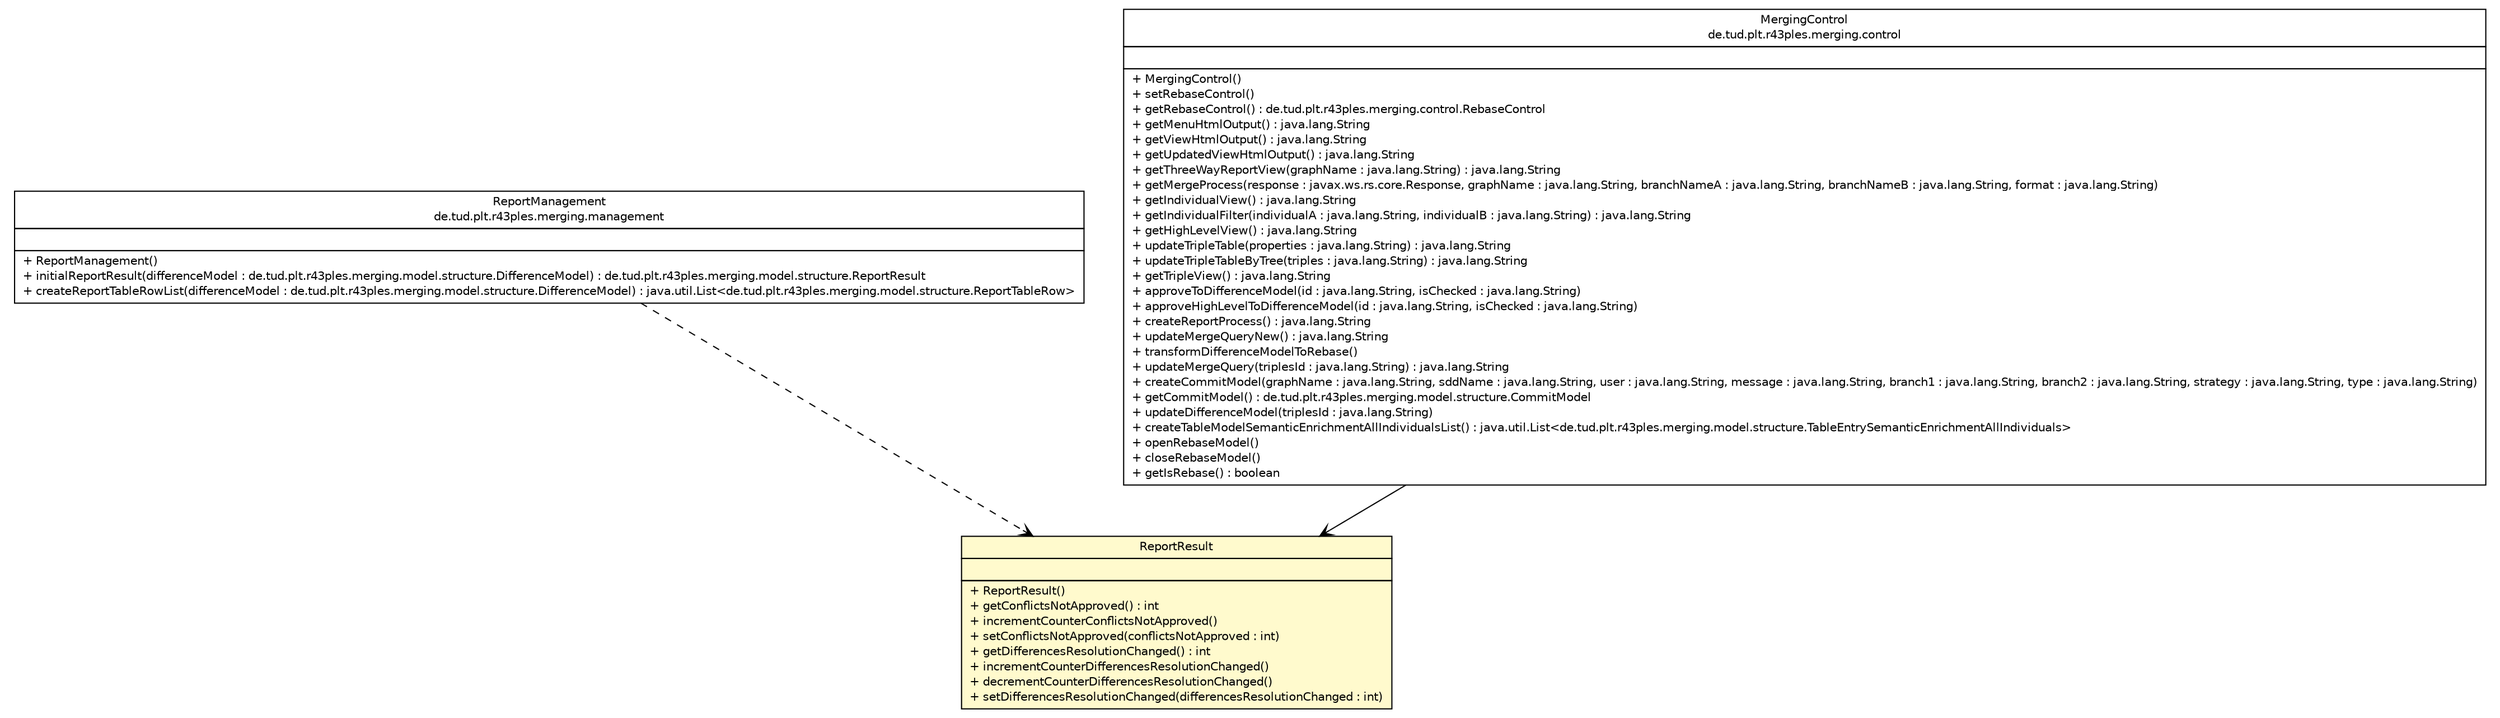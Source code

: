#!/usr/local/bin/dot
#
# Class diagram 
# Generated by UMLGraph version R5_6-24-gf6e263 (http://www.umlgraph.org/)
#

digraph G {
	edge [fontname="Helvetica",fontsize=10,labelfontname="Helvetica",labelfontsize=10];
	node [fontname="Helvetica",fontsize=10,shape=plaintext];
	nodesep=0.25;
	ranksep=0.5;
	// de.tud.plt.r43ples.merging.model.structure.ReportResult
	c4394 [label=<<table title="de.tud.plt.r43ples.merging.model.structure.ReportResult" border="0" cellborder="1" cellspacing="0" cellpadding="2" port="p" bgcolor="lemonChiffon" href="./ReportResult.html">
		<tr><td><table border="0" cellspacing="0" cellpadding="1">
<tr><td align="center" balign="center"> ReportResult </td></tr>
		</table></td></tr>
		<tr><td><table border="0" cellspacing="0" cellpadding="1">
<tr><td align="left" balign="left">  </td></tr>
		</table></td></tr>
		<tr><td><table border="0" cellspacing="0" cellpadding="1">
<tr><td align="left" balign="left"> + ReportResult() </td></tr>
<tr><td align="left" balign="left"> + getConflictsNotApproved() : int </td></tr>
<tr><td align="left" balign="left"> + incrementCounterConflictsNotApproved() </td></tr>
<tr><td align="left" balign="left"> + setConflictsNotApproved(conflictsNotApproved : int) </td></tr>
<tr><td align="left" balign="left"> + getDifferencesResolutionChanged() : int </td></tr>
<tr><td align="left" balign="left"> + incrementCounterDifferencesResolutionChanged() </td></tr>
<tr><td align="left" balign="left"> + decrementCounterDifferencesResolutionChanged() </td></tr>
<tr><td align="left" balign="left"> + setDifferencesResolutionChanged(differencesResolutionChanged : int) </td></tr>
		</table></td></tr>
		</table>>, URL="./ReportResult.html", fontname="Helvetica", fontcolor="black", fontsize=10.0];
	// de.tud.plt.r43ples.merging.management.ReportManagement
	c4405 [label=<<table title="de.tud.plt.r43ples.merging.management.ReportManagement" border="0" cellborder="1" cellspacing="0" cellpadding="2" port="p" href="../../management/ReportManagement.html">
		<tr><td><table border="0" cellspacing="0" cellpadding="1">
<tr><td align="center" balign="center"> ReportManagement </td></tr>
<tr><td align="center" balign="center"> de.tud.plt.r43ples.merging.management </td></tr>
		</table></td></tr>
		<tr><td><table border="0" cellspacing="0" cellpadding="1">
<tr><td align="left" balign="left">  </td></tr>
		</table></td></tr>
		<tr><td><table border="0" cellspacing="0" cellpadding="1">
<tr><td align="left" balign="left"> + ReportManagement() </td></tr>
<tr><td align="left" balign="left"> + initialReportResult(differenceModel : de.tud.plt.r43ples.merging.model.structure.DifferenceModel) : de.tud.plt.r43ples.merging.model.structure.ReportResult </td></tr>
<tr><td align="left" balign="left"> + createReportTableRowList(differenceModel : de.tud.plt.r43ples.merging.model.structure.DifferenceModel) : java.util.List&lt;de.tud.plt.r43ples.merging.model.structure.ReportTableRow&gt; </td></tr>
		</table></td></tr>
		</table>>, URL="../../management/ReportManagement.html", fontname="Helvetica", fontcolor="black", fontsize=10.0];
	// de.tud.plt.r43ples.merging.control.MergingControl
	c4409 [label=<<table title="de.tud.plt.r43ples.merging.control.MergingControl" border="0" cellborder="1" cellspacing="0" cellpadding="2" port="p" href="../../control/MergingControl.html">
		<tr><td><table border="0" cellspacing="0" cellpadding="1">
<tr><td align="center" balign="center"> MergingControl </td></tr>
<tr><td align="center" balign="center"> de.tud.plt.r43ples.merging.control </td></tr>
		</table></td></tr>
		<tr><td><table border="0" cellspacing="0" cellpadding="1">
<tr><td align="left" balign="left">  </td></tr>
		</table></td></tr>
		<tr><td><table border="0" cellspacing="0" cellpadding="1">
<tr><td align="left" balign="left"> + MergingControl() </td></tr>
<tr><td align="left" balign="left"> + setRebaseControl() </td></tr>
<tr><td align="left" balign="left"> + getRebaseControl() : de.tud.plt.r43ples.merging.control.RebaseControl </td></tr>
<tr><td align="left" balign="left"> + getMenuHtmlOutput() : java.lang.String </td></tr>
<tr><td align="left" balign="left"> + getViewHtmlOutput() : java.lang.String </td></tr>
<tr><td align="left" balign="left"> + getUpdatedViewHtmlOutput() : java.lang.String </td></tr>
<tr><td align="left" balign="left"> + getThreeWayReportView(graphName : java.lang.String) : java.lang.String </td></tr>
<tr><td align="left" balign="left"> + getMergeProcess(response : javax.ws.rs.core.Response, graphName : java.lang.String, branchNameA : java.lang.String, branchNameB : java.lang.String, format : java.lang.String) </td></tr>
<tr><td align="left" balign="left"> + getIndividualView() : java.lang.String </td></tr>
<tr><td align="left" balign="left"> + getIndividualFilter(individualA : java.lang.String, individualB : java.lang.String) : java.lang.String </td></tr>
<tr><td align="left" balign="left"> + getHighLevelView() : java.lang.String </td></tr>
<tr><td align="left" balign="left"> + updateTripleTable(properties : java.lang.String) : java.lang.String </td></tr>
<tr><td align="left" balign="left"> + updateTripleTableByTree(triples : java.lang.String) : java.lang.String </td></tr>
<tr><td align="left" balign="left"> + getTripleView() : java.lang.String </td></tr>
<tr><td align="left" balign="left"> + approveToDifferenceModel(id : java.lang.String, isChecked : java.lang.String) </td></tr>
<tr><td align="left" balign="left"> + approveHighLevelToDifferenceModel(id : java.lang.String, isChecked : java.lang.String) </td></tr>
<tr><td align="left" balign="left"> + createReportProcess() : java.lang.String </td></tr>
<tr><td align="left" balign="left"> + updateMergeQueryNew() : java.lang.String </td></tr>
<tr><td align="left" balign="left"> + transformDifferenceModelToRebase() </td></tr>
<tr><td align="left" balign="left"> + updateMergeQuery(triplesId : java.lang.String) : java.lang.String </td></tr>
<tr><td align="left" balign="left"> + createCommitModel(graphName : java.lang.String, sddName : java.lang.String, user : java.lang.String, message : java.lang.String, branch1 : java.lang.String, branch2 : java.lang.String, strategy : java.lang.String, type : java.lang.String) </td></tr>
<tr><td align="left" balign="left"> + getCommitModel() : de.tud.plt.r43ples.merging.model.structure.CommitModel </td></tr>
<tr><td align="left" balign="left"> + updateDifferenceModel(triplesId : java.lang.String) </td></tr>
<tr><td align="left" balign="left"> + createTableModelSemanticEnrichmentAllIndividualsList() : java.util.List&lt;de.tud.plt.r43ples.merging.model.structure.TableEntrySemanticEnrichmentAllIndividuals&gt; </td></tr>
<tr><td align="left" balign="left"> + openRebaseModel() </td></tr>
<tr><td align="left" balign="left"> + closeRebaseModel() </td></tr>
<tr><td align="left" balign="left"> + getIsRebase() : boolean </td></tr>
		</table></td></tr>
		</table>>, URL="../../control/MergingControl.html", fontname="Helvetica", fontcolor="black", fontsize=10.0];
	// de.tud.plt.r43ples.merging.control.MergingControl NAVASSOC de.tud.plt.r43ples.merging.model.structure.ReportResult
	c4409:p -> c4394:p [taillabel="", label="", headlabel="", fontname="Helvetica", fontcolor="black", fontsize=10.0, color="black", arrowhead=open];
	// de.tud.plt.r43ples.merging.management.ReportManagement DEPEND de.tud.plt.r43ples.merging.model.structure.ReportResult
	c4405:p -> c4394:p [taillabel="", label="", headlabel="", fontname="Helvetica", fontcolor="black", fontsize=10.0, color="black", arrowhead=open, style=dashed];
}

